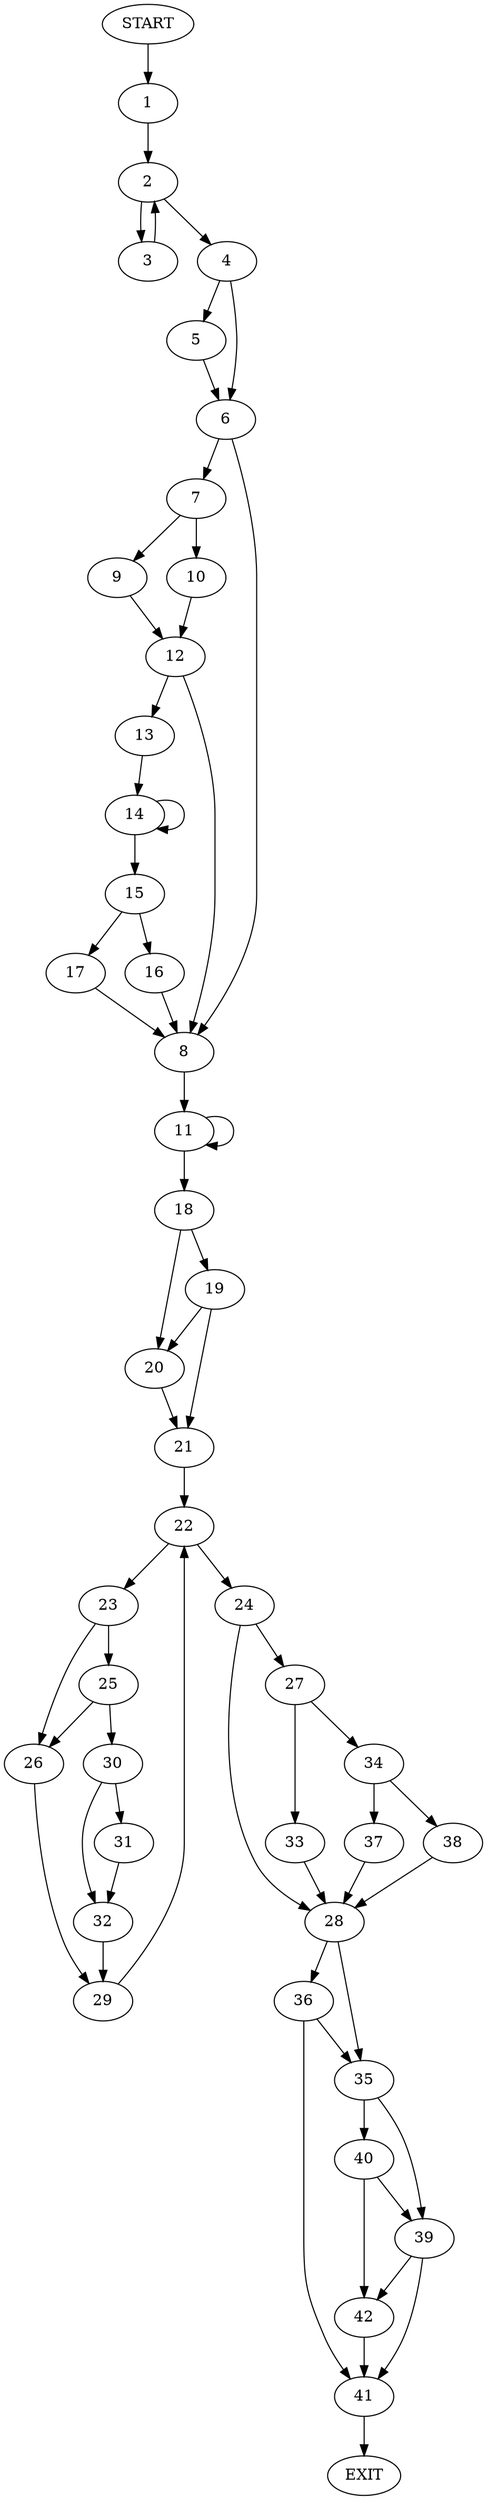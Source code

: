 digraph {
0 [label="START"]
43 [label="EXIT"]
0 -> 1
1 -> 2
2 -> 3
2 -> 4
3 -> 2
4 -> 5
4 -> 6
5 -> 6
6 -> 7
6 -> 8
7 -> 9
7 -> 10
8 -> 11
9 -> 12
10 -> 12
12 -> 8
12 -> 13
13 -> 14
14 -> 15
14 -> 14
15 -> 16
15 -> 17
16 -> 8
17 -> 8
11 -> 18
11 -> 11
18 -> 19
18 -> 20
20 -> 21
19 -> 21
19 -> 20
21 -> 22
22 -> 23
22 -> 24
23 -> 25
23 -> 26
24 -> 27
24 -> 28
26 -> 29
25 -> 30
25 -> 26
30 -> 31
30 -> 32
31 -> 32
32 -> 29
29 -> 22
27 -> 33
27 -> 34
28 -> 35
28 -> 36
33 -> 28
34 -> 37
34 -> 38
37 -> 28
38 -> 28
35 -> 39
35 -> 40
36 -> 35
36 -> 41
41 -> 43
39 -> 41
39 -> 42
40 -> 39
40 -> 42
42 -> 41
}
